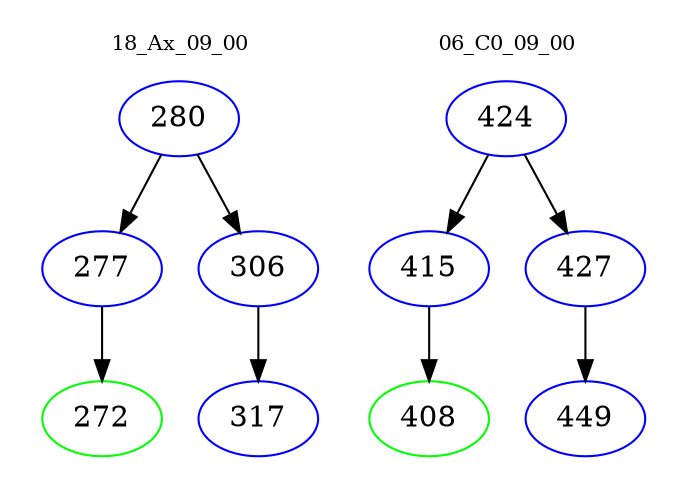 digraph{
subgraph cluster_0 {
color = white
label = "18_Ax_09_00";
fontsize=10;
T0_280 [label="280", color="blue"]
T0_280 -> T0_277 [color="black"]
T0_277 [label="277", color="blue"]
T0_277 -> T0_272 [color="black"]
T0_272 [label="272", color="green"]
T0_280 -> T0_306 [color="black"]
T0_306 [label="306", color="blue"]
T0_306 -> T0_317 [color="black"]
T0_317 [label="317", color="blue"]
}
subgraph cluster_1 {
color = white
label = "06_C0_09_00";
fontsize=10;
T1_424 [label="424", color="blue"]
T1_424 -> T1_415 [color="black"]
T1_415 [label="415", color="blue"]
T1_415 -> T1_408 [color="black"]
T1_408 [label="408", color="green"]
T1_424 -> T1_427 [color="black"]
T1_427 [label="427", color="blue"]
T1_427 -> T1_449 [color="black"]
T1_449 [label="449", color="blue"]
}
}
